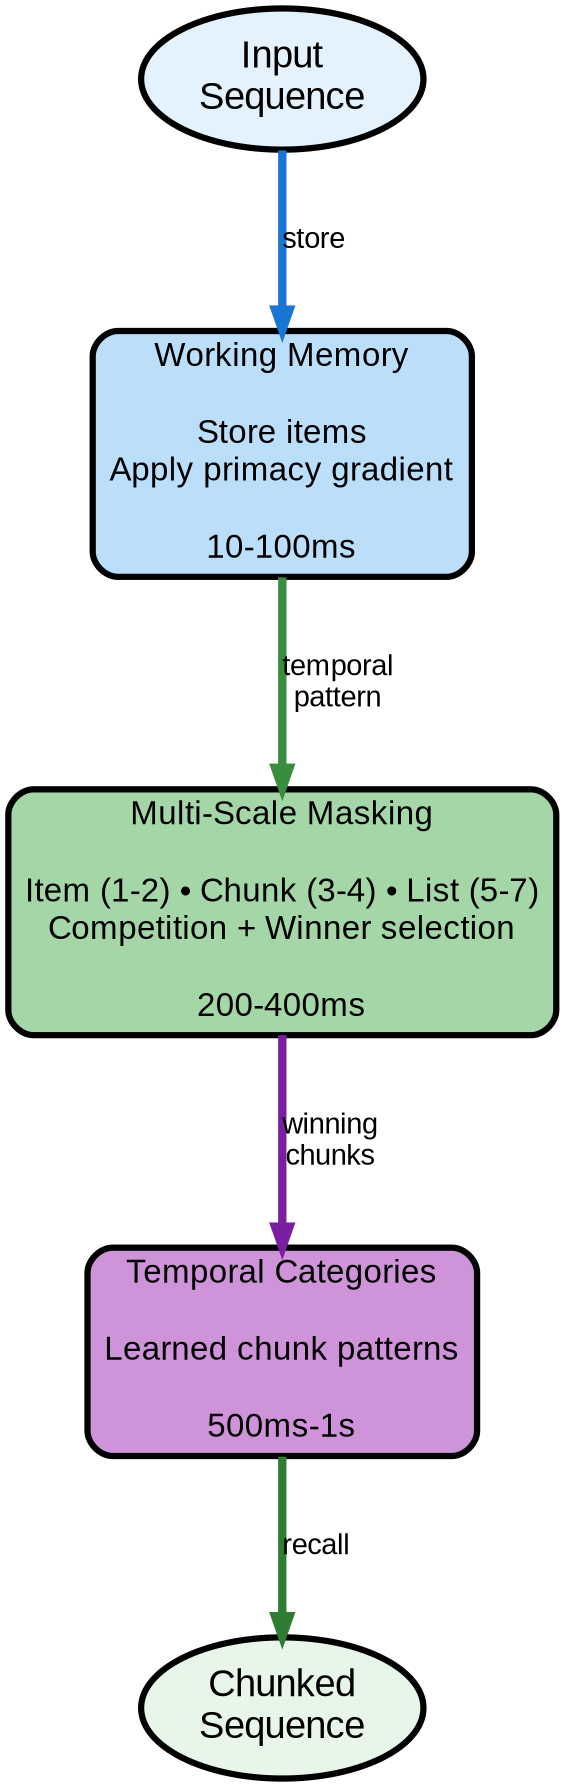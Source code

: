 digraph TemporalArchitecture {
    rankdir=TB;
    node [shape=box, style="rounded,filled", fontname="Arial", fontsize=16];
    edge [fontname="Arial", fontsize=14];
    splines=ortho;
    nodesep=0.8;
    ranksep=1.0;

    // Input
    input [label="Input\nSequence", shape=ellipse, fillcolor="#E3F2FD",
           penwidth=3, fontsize=18];

    // Working Memory
    wm [label="Working Memory\n\nStore items\nApply primacy gradient\n\n10-100ms",
        fillcolor="#BBDEFB", penwidth=3, fontsize=16];

    // Multi-scale masking
    masking [label="Multi-Scale Masking\n\nItem (1-2) • Chunk (3-4) • List (5-7)\nCompetition + Winner selection\n\n200-400ms",
             fillcolor="#A5D6A7", penwidth=3, fontsize=16, style="rounded,filled,bold"];

    // Categories
    categories [label="Temporal Categories\n\nLearned chunk patterns\n\n500ms-1s",
                fillcolor="#CE93D8", penwidth=3, fontsize=16];

    // Output
    output [label="Chunked\nSequence", shape=ellipse,
            fillcolor="#E8F5E9", penwidth=3, fontsize=18];

    // Main flow
    input -> wm [label="store", penwidth=4, color="#1976D2"];
    wm -> masking [label="temporal\npattern", penwidth=4, color="#388E3C"];
    masking -> categories [label="winning\nchunks", penwidth=4, color="#7B1FA2"];
    categories -> output [label="recall", penwidth=4, color="#2E7D32"];
}
